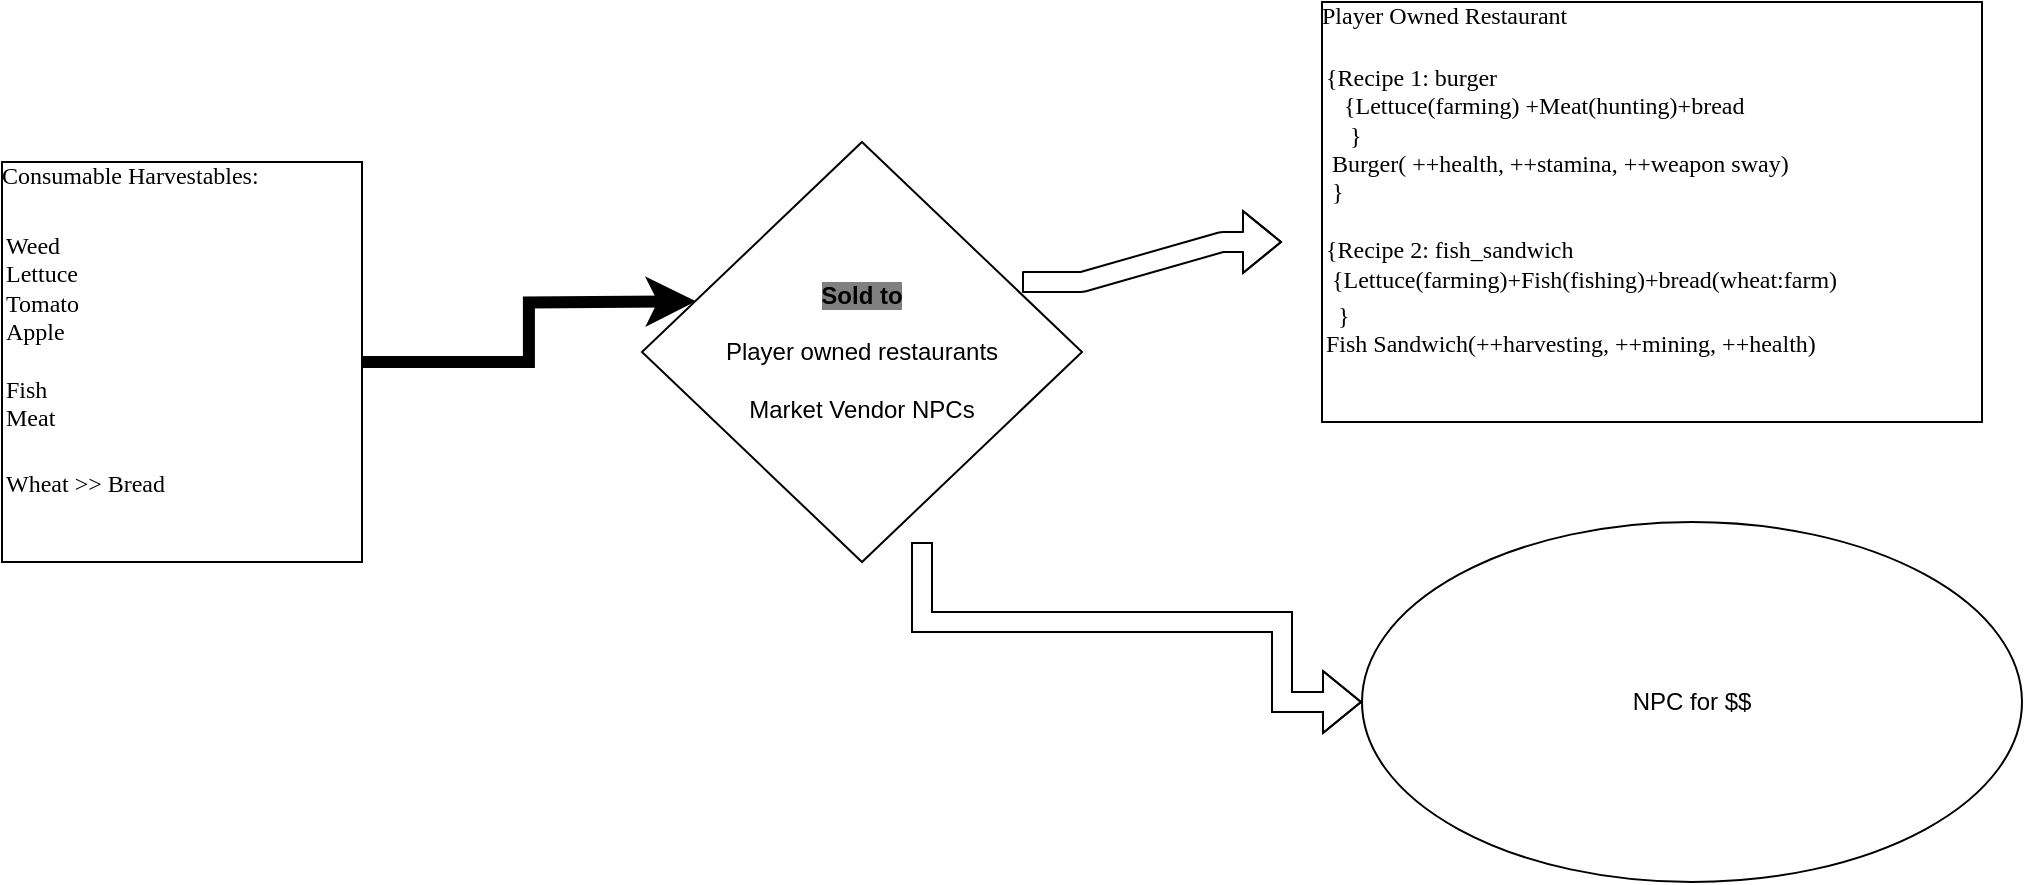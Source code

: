 <mxfile version="24.3.1" type="github">
  <diagram name="Page-1" id="2ca16b54-16f6-2749-3443-fa8db7711227">
    <mxGraphModel dx="1593" dy="829" grid="1" gridSize="10" guides="1" tooltips="1" connect="1" arrows="1" fold="1" page="1" pageScale="1" pageWidth="1100" pageHeight="850" background="none" math="0" shadow="0">
      <root>
        <mxCell id="0" />
        <mxCell id="1" parent="0" />
        <mxCell id="9s1055a0UU2QoHIG4uPa-9" value="&lt;div align=&quot;center&quot;&gt;&lt;b style=&quot;background-color: rgb(128, 128, 128);&quot;&gt;Sold to&lt;/b&gt;&lt;br&gt;&lt;/div&gt;&lt;br&gt;Player owned restaurants&lt;br&gt;&lt;br&gt;Market Vendor NPCs" style="rhombus;whiteSpace=wrap;html=1;fillColor=#FFFFFF;" vertex="1" parent="1">
          <mxGeometry x="360" y="280" width="220" height="210" as="geometry" />
        </mxCell>
        <mxCell id="2ed32ef02a7f4228-1" value="Consumable Harvestables:&lt;br&gt;&lt;table style=&quot;width:100%;font-size:1em;&quot; cellpadding=&quot;2&quot; cellspacing=&quot;0&quot;&gt;&lt;tbody&gt;&lt;tr&gt;&lt;td&gt;&lt;br&gt;&lt;/td&gt;&lt;td&gt;&lt;br&gt;&lt;/td&gt;&lt;/tr&gt;&lt;tr&gt;&lt;td&gt;Weed &lt;br&gt;Lettuce&lt;br&gt;Tomato&lt;br&gt;Apple&lt;br&gt;&lt;br&gt;Fish&lt;br&gt;Meat&lt;br&gt;&lt;br&gt;&lt;/td&gt;&lt;td&gt;&lt;br&gt;&lt;/td&gt;&lt;/tr&gt;&lt;tr&gt;&lt;td&gt;Wheat &amp;gt;&amp;gt; Bread&lt;br&gt;&lt;/td&gt;&lt;td&gt;&lt;br&gt;&lt;/td&gt;&lt;/tr&gt;&lt;/tbody&gt;&lt;/table&gt;" style="verticalAlign=top;align=left;overflow=fill;html=1;rounded=0;shadow=0;comic=0;labelBackgroundColor=none;strokeWidth=1;fontFamily=Verdana;fontSize=12;glass=0;" parent="1" vertex="1">
          <mxGeometry x="40" y="290" width="180" height="200" as="geometry" />
        </mxCell>
        <mxCell id="2ed32ef02a7f4228-20" style="edgeStyle=entityRelationEdgeStyle;html=1;labelBackgroundColor=none;startArrow=none;endArrow=ERoneToMany;fontFamily=Verdana;fontSize=12;align=left;shape=flexArrow;startFill=0;" parent="1" edge="1">
          <mxGeometry relative="1" as="geometry">
            <mxPoint x="550" y="350" as="sourcePoint" />
            <mxPoint x="680" y="330" as="targetPoint" />
          </mxGeometry>
        </mxCell>
        <mxCell id="2ed32ef02a7f4228-11" value="Player Owned Restaurant &lt;br&gt;&lt;table style=&quot;width:100%;font-size:1em;&quot; cellpadding=&quot;2&quot; cellspacing=&quot;0&quot;&gt;&lt;tbody&gt;&lt;tr&gt;&lt;td&gt;&lt;br&gt;{Recipe 1: burger&lt;br&gt;&amp;nbsp;&amp;nbsp; {Lettuce(farming) +Meat(hunting)+bread &lt;br&gt;&amp;nbsp;&amp;nbsp;&amp;nbsp; }&lt;br&gt;&amp;nbsp;Burger( ++health, ++stamina, ++weapon sway)&lt;br&gt;&amp;nbsp;}&lt;br&gt;&lt;br&gt;{Recipe 2: fish_sandwich&lt;br&gt;&amp;nbsp;{Lettuce(farming)+Fish(fishing)+bread(wheat:farm) &amp;nbsp; &lt;br&gt;&lt;/td&gt;&lt;td&gt;&lt;br&gt;&lt;/td&gt;&lt;/tr&gt;&lt;tr&gt;&lt;td&gt;&amp;nbsp; }&lt;br&gt;Fish Sandwich(++harvesting, ++mining, ++health)&lt;br&gt;&lt;/td&gt;&lt;td&gt;&lt;br&gt;&lt;/td&gt;&lt;/tr&gt;&lt;tr&gt;&lt;td&gt;&lt;br&gt;&lt;br&gt;&lt;br&gt;&lt;/td&gt;&lt;td&gt;&lt;br&gt;&lt;/td&gt;&lt;/tr&gt;&lt;/tbody&gt;&lt;/table&gt;" style="verticalAlign=top;align=left;overflow=fill;html=1;rounded=0;shadow=0;comic=0;labelBackgroundColor=none;strokeWidth=1;fontFamily=Verdana;fontSize=12" parent="1" vertex="1">
          <mxGeometry x="700" y="210" width="330" height="210" as="geometry" />
        </mxCell>
        <mxCell id="9s1055a0UU2QoHIG4uPa-6" style="edgeStyle=orthogonalEdgeStyle;rounded=0;orthogonalLoop=1;jettySize=auto;html=1;exitX=1;exitY=0.5;exitDx=0;exitDy=0;entryX=-0.017;entryY=0.382;entryDx=0;entryDy=0;entryPerimeter=0;strokeWidth=6;" edge="1" parent="1" source="2ed32ef02a7f4228-1">
          <mxGeometry relative="1" as="geometry">
            <mxPoint x="386.94" y="359.66" as="targetPoint" />
          </mxGeometry>
        </mxCell>
        <mxCell id="9s1055a0UU2QoHIG4uPa-11" value="" style="endArrow=block;html=1;rounded=0;exitX=1;exitY=1;exitDx=0;exitDy=0;edgeStyle=orthogonalEdgeStyle;curved=1;startArrow=none;startFill=0;shape=flexArrow;" edge="1" parent="1" target="9s1055a0UU2QoHIG4uPa-12">
          <mxGeometry width="50" height="50" relative="1" as="geometry">
            <mxPoint x="500" y="480.01" as="sourcePoint" />
            <mxPoint x="680" y="480" as="targetPoint" />
            <Array as="points">
              <mxPoint x="500" y="520" />
              <mxPoint x="680" y="520" />
              <mxPoint x="680" y="560" />
            </Array>
          </mxGeometry>
        </mxCell>
        <mxCell id="9s1055a0UU2QoHIG4uPa-12" value="NPC for $$" style="ellipse;whiteSpace=wrap;html=1;" vertex="1" parent="1">
          <mxGeometry x="720" y="470" width="330" height="180" as="geometry" />
        </mxCell>
      </root>
    </mxGraphModel>
  </diagram>
</mxfile>
